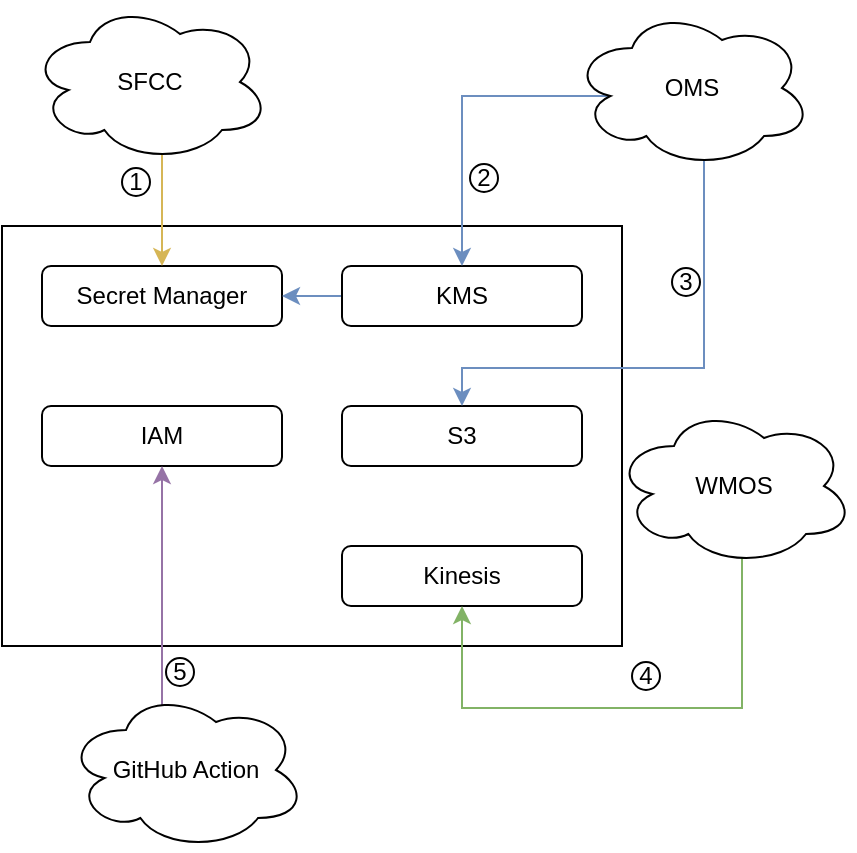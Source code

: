 <mxfile version="20.0.3" type="github">
  <diagram id="Oumj2zli1V17Xpb5Ma0x" name="第 1 页">
    <mxGraphModel dx="1778" dy="1000" grid="1" gridSize="10" guides="1" tooltips="1" connect="1" arrows="1" fold="1" page="1" pageScale="1" pageWidth="850" pageHeight="1100" math="0" shadow="0">
      <root>
        <mxCell id="0" />
        <mxCell id="1" parent="0" />
        <mxCell id="R2G4ohbD9GDyNNkMWIZT-2" value="" style="rounded=0;whiteSpace=wrap;html=1;fillColor=none;" vertex="1" parent="1">
          <mxGeometry x="80" y="229" width="310" height="210" as="geometry" />
        </mxCell>
        <mxCell id="R2G4ohbD9GDyNNkMWIZT-3" value="Secret Manager" style="rounded=1;whiteSpace=wrap;html=1;fillColor=none;" vertex="1" parent="1">
          <mxGeometry x="100" y="249" width="120" height="30" as="geometry" />
        </mxCell>
        <mxCell id="R2G4ohbD9GDyNNkMWIZT-22" style="edgeStyle=orthogonalEdgeStyle;rounded=0;orthogonalLoop=1;jettySize=auto;html=1;exitX=0;exitY=0.5;exitDx=0;exitDy=0;entryX=1;entryY=0.5;entryDx=0;entryDy=0;fillColor=#dae8fc;strokeColor=#6c8ebf;" edge="1" parent="1" source="R2G4ohbD9GDyNNkMWIZT-4" target="R2G4ohbD9GDyNNkMWIZT-3">
          <mxGeometry relative="1" as="geometry" />
        </mxCell>
        <mxCell id="R2G4ohbD9GDyNNkMWIZT-4" value="KMS" style="rounded=1;whiteSpace=wrap;html=1;fillColor=none;" vertex="1" parent="1">
          <mxGeometry x="250" y="249" width="120" height="30" as="geometry" />
        </mxCell>
        <mxCell id="R2G4ohbD9GDyNNkMWIZT-5" value="IAM" style="rounded=1;whiteSpace=wrap;html=1;fillColor=none;" vertex="1" parent="1">
          <mxGeometry x="100" y="319" width="120" height="30" as="geometry" />
        </mxCell>
        <mxCell id="R2G4ohbD9GDyNNkMWIZT-6" value="S3" style="rounded=1;whiteSpace=wrap;html=1;fillColor=none;" vertex="1" parent="1">
          <mxGeometry x="250" y="319" width="120" height="30" as="geometry" />
        </mxCell>
        <mxCell id="R2G4ohbD9GDyNNkMWIZT-7" value="Kinesis" style="rounded=1;whiteSpace=wrap;html=1;fillColor=none;" vertex="1" parent="1">
          <mxGeometry x="250" y="389" width="120" height="30" as="geometry" />
        </mxCell>
        <mxCell id="R2G4ohbD9GDyNNkMWIZT-13" style="edgeStyle=orthogonalEdgeStyle;rounded=0;orthogonalLoop=1;jettySize=auto;html=1;exitX=0.55;exitY=0.95;exitDx=0;exitDy=0;exitPerimeter=0;entryX=0.5;entryY=0;entryDx=0;entryDy=0;fillColor=#fff2cc;strokeColor=#d6b656;" edge="1" parent="1" source="R2G4ohbD9GDyNNkMWIZT-8" target="R2G4ohbD9GDyNNkMWIZT-3">
          <mxGeometry relative="1" as="geometry" />
        </mxCell>
        <mxCell id="R2G4ohbD9GDyNNkMWIZT-8" value="SFCC" style="ellipse;shape=cloud;whiteSpace=wrap;html=1;fillColor=none;" vertex="1" parent="1">
          <mxGeometry x="94" y="117" width="120" height="80" as="geometry" />
        </mxCell>
        <mxCell id="R2G4ohbD9GDyNNkMWIZT-15" style="edgeStyle=orthogonalEdgeStyle;rounded=0;orthogonalLoop=1;jettySize=auto;html=1;exitX=0.16;exitY=0.55;exitDx=0;exitDy=0;exitPerimeter=0;fillColor=#dae8fc;strokeColor=#6c8ebf;" edge="1" parent="1" source="R2G4ohbD9GDyNNkMWIZT-9" target="R2G4ohbD9GDyNNkMWIZT-4">
          <mxGeometry relative="1" as="geometry">
            <Array as="points">
              <mxPoint x="310" y="164" />
            </Array>
          </mxGeometry>
        </mxCell>
        <mxCell id="R2G4ohbD9GDyNNkMWIZT-20" style="edgeStyle=orthogonalEdgeStyle;rounded=0;orthogonalLoop=1;jettySize=auto;html=1;exitX=0.55;exitY=0.95;exitDx=0;exitDy=0;exitPerimeter=0;entryX=0.5;entryY=0;entryDx=0;entryDy=0;fillColor=#dae8fc;strokeColor=#6c8ebf;" edge="1" parent="1" source="R2G4ohbD9GDyNNkMWIZT-9" target="R2G4ohbD9GDyNNkMWIZT-6">
          <mxGeometry relative="1" as="geometry">
            <Array as="points">
              <mxPoint x="431" y="300" />
              <mxPoint x="310" y="300" />
            </Array>
          </mxGeometry>
        </mxCell>
        <mxCell id="R2G4ohbD9GDyNNkMWIZT-9" value="OMS" style="ellipse;shape=cloud;whiteSpace=wrap;html=1;fillColor=none;" vertex="1" parent="1">
          <mxGeometry x="365" y="120" width="120" height="80" as="geometry" />
        </mxCell>
        <mxCell id="R2G4ohbD9GDyNNkMWIZT-19" style="edgeStyle=orthogonalEdgeStyle;rounded=0;orthogonalLoop=1;jettySize=auto;html=1;exitX=0.55;exitY=0.95;exitDx=0;exitDy=0;exitPerimeter=0;entryX=0.5;entryY=1;entryDx=0;entryDy=0;fillColor=#d5e8d4;strokeColor=#82b366;" edge="1" parent="1" source="R2G4ohbD9GDyNNkMWIZT-10" target="R2G4ohbD9GDyNNkMWIZT-7">
          <mxGeometry relative="1" as="geometry">
            <Array as="points">
              <mxPoint x="450" y="395" />
              <mxPoint x="450" y="470" />
              <mxPoint x="310" y="470" />
            </Array>
          </mxGeometry>
        </mxCell>
        <mxCell id="R2G4ohbD9GDyNNkMWIZT-10" value="WMOS" style="ellipse;shape=cloud;whiteSpace=wrap;html=1;fillColor=none;" vertex="1" parent="1">
          <mxGeometry x="386" y="319" width="120" height="80" as="geometry" />
        </mxCell>
        <mxCell id="R2G4ohbD9GDyNNkMWIZT-21" style="edgeStyle=orthogonalEdgeStyle;rounded=0;orthogonalLoop=1;jettySize=auto;html=1;exitX=0.4;exitY=0.1;exitDx=0;exitDy=0;exitPerimeter=0;entryX=0.5;entryY=1;entryDx=0;entryDy=0;fillColor=#e1d5e7;strokeColor=#9673a6;" edge="1" parent="1" source="R2G4ohbD9GDyNNkMWIZT-11" target="R2G4ohbD9GDyNNkMWIZT-5">
          <mxGeometry relative="1" as="geometry" />
        </mxCell>
        <mxCell id="R2G4ohbD9GDyNNkMWIZT-11" value="GitHub Action" style="ellipse;shape=cloud;whiteSpace=wrap;html=1;fillColor=none;" vertex="1" parent="1">
          <mxGeometry x="112" y="461" width="120" height="80" as="geometry" />
        </mxCell>
        <mxCell id="R2G4ohbD9GDyNNkMWIZT-23" value="1" style="ellipse;whiteSpace=wrap;html=1;aspect=fixed;fillColor=none;" vertex="1" parent="1">
          <mxGeometry x="140" y="200" width="14" height="14" as="geometry" />
        </mxCell>
        <mxCell id="R2G4ohbD9GDyNNkMWIZT-24" value="2" style="ellipse;whiteSpace=wrap;html=1;aspect=fixed;fillColor=none;" vertex="1" parent="1">
          <mxGeometry x="314" y="198" width="14" height="14" as="geometry" />
        </mxCell>
        <mxCell id="R2G4ohbD9GDyNNkMWIZT-25" value="3" style="ellipse;whiteSpace=wrap;html=1;aspect=fixed;fillColor=none;" vertex="1" parent="1">
          <mxGeometry x="415" y="250" width="14" height="14" as="geometry" />
        </mxCell>
        <mxCell id="R2G4ohbD9GDyNNkMWIZT-26" value="4" style="ellipse;whiteSpace=wrap;html=1;aspect=fixed;fillColor=none;" vertex="1" parent="1">
          <mxGeometry x="395" y="447" width="14" height="14" as="geometry" />
        </mxCell>
        <mxCell id="R2G4ohbD9GDyNNkMWIZT-27" value="5" style="ellipse;whiteSpace=wrap;html=1;aspect=fixed;fillColor=none;" vertex="1" parent="1">
          <mxGeometry x="162" y="445" width="14" height="14" as="geometry" />
        </mxCell>
      </root>
    </mxGraphModel>
  </diagram>
</mxfile>
